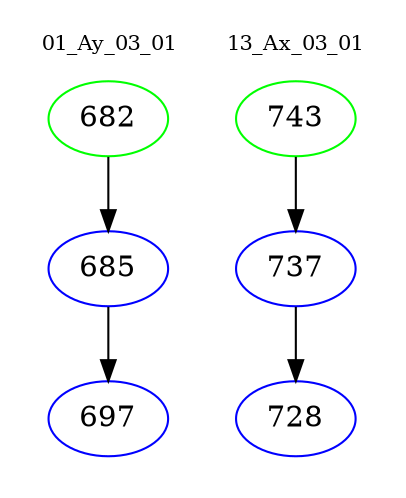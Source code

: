 digraph{
subgraph cluster_0 {
color = white
label = "01_Ay_03_01";
fontsize=10;
T0_682 [label="682", color="green"]
T0_682 -> T0_685 [color="black"]
T0_685 [label="685", color="blue"]
T0_685 -> T0_697 [color="black"]
T0_697 [label="697", color="blue"]
}
subgraph cluster_1 {
color = white
label = "13_Ax_03_01";
fontsize=10;
T1_743 [label="743", color="green"]
T1_743 -> T1_737 [color="black"]
T1_737 [label="737", color="blue"]
T1_737 -> T1_728 [color="black"]
T1_728 [label="728", color="blue"]
}
}
